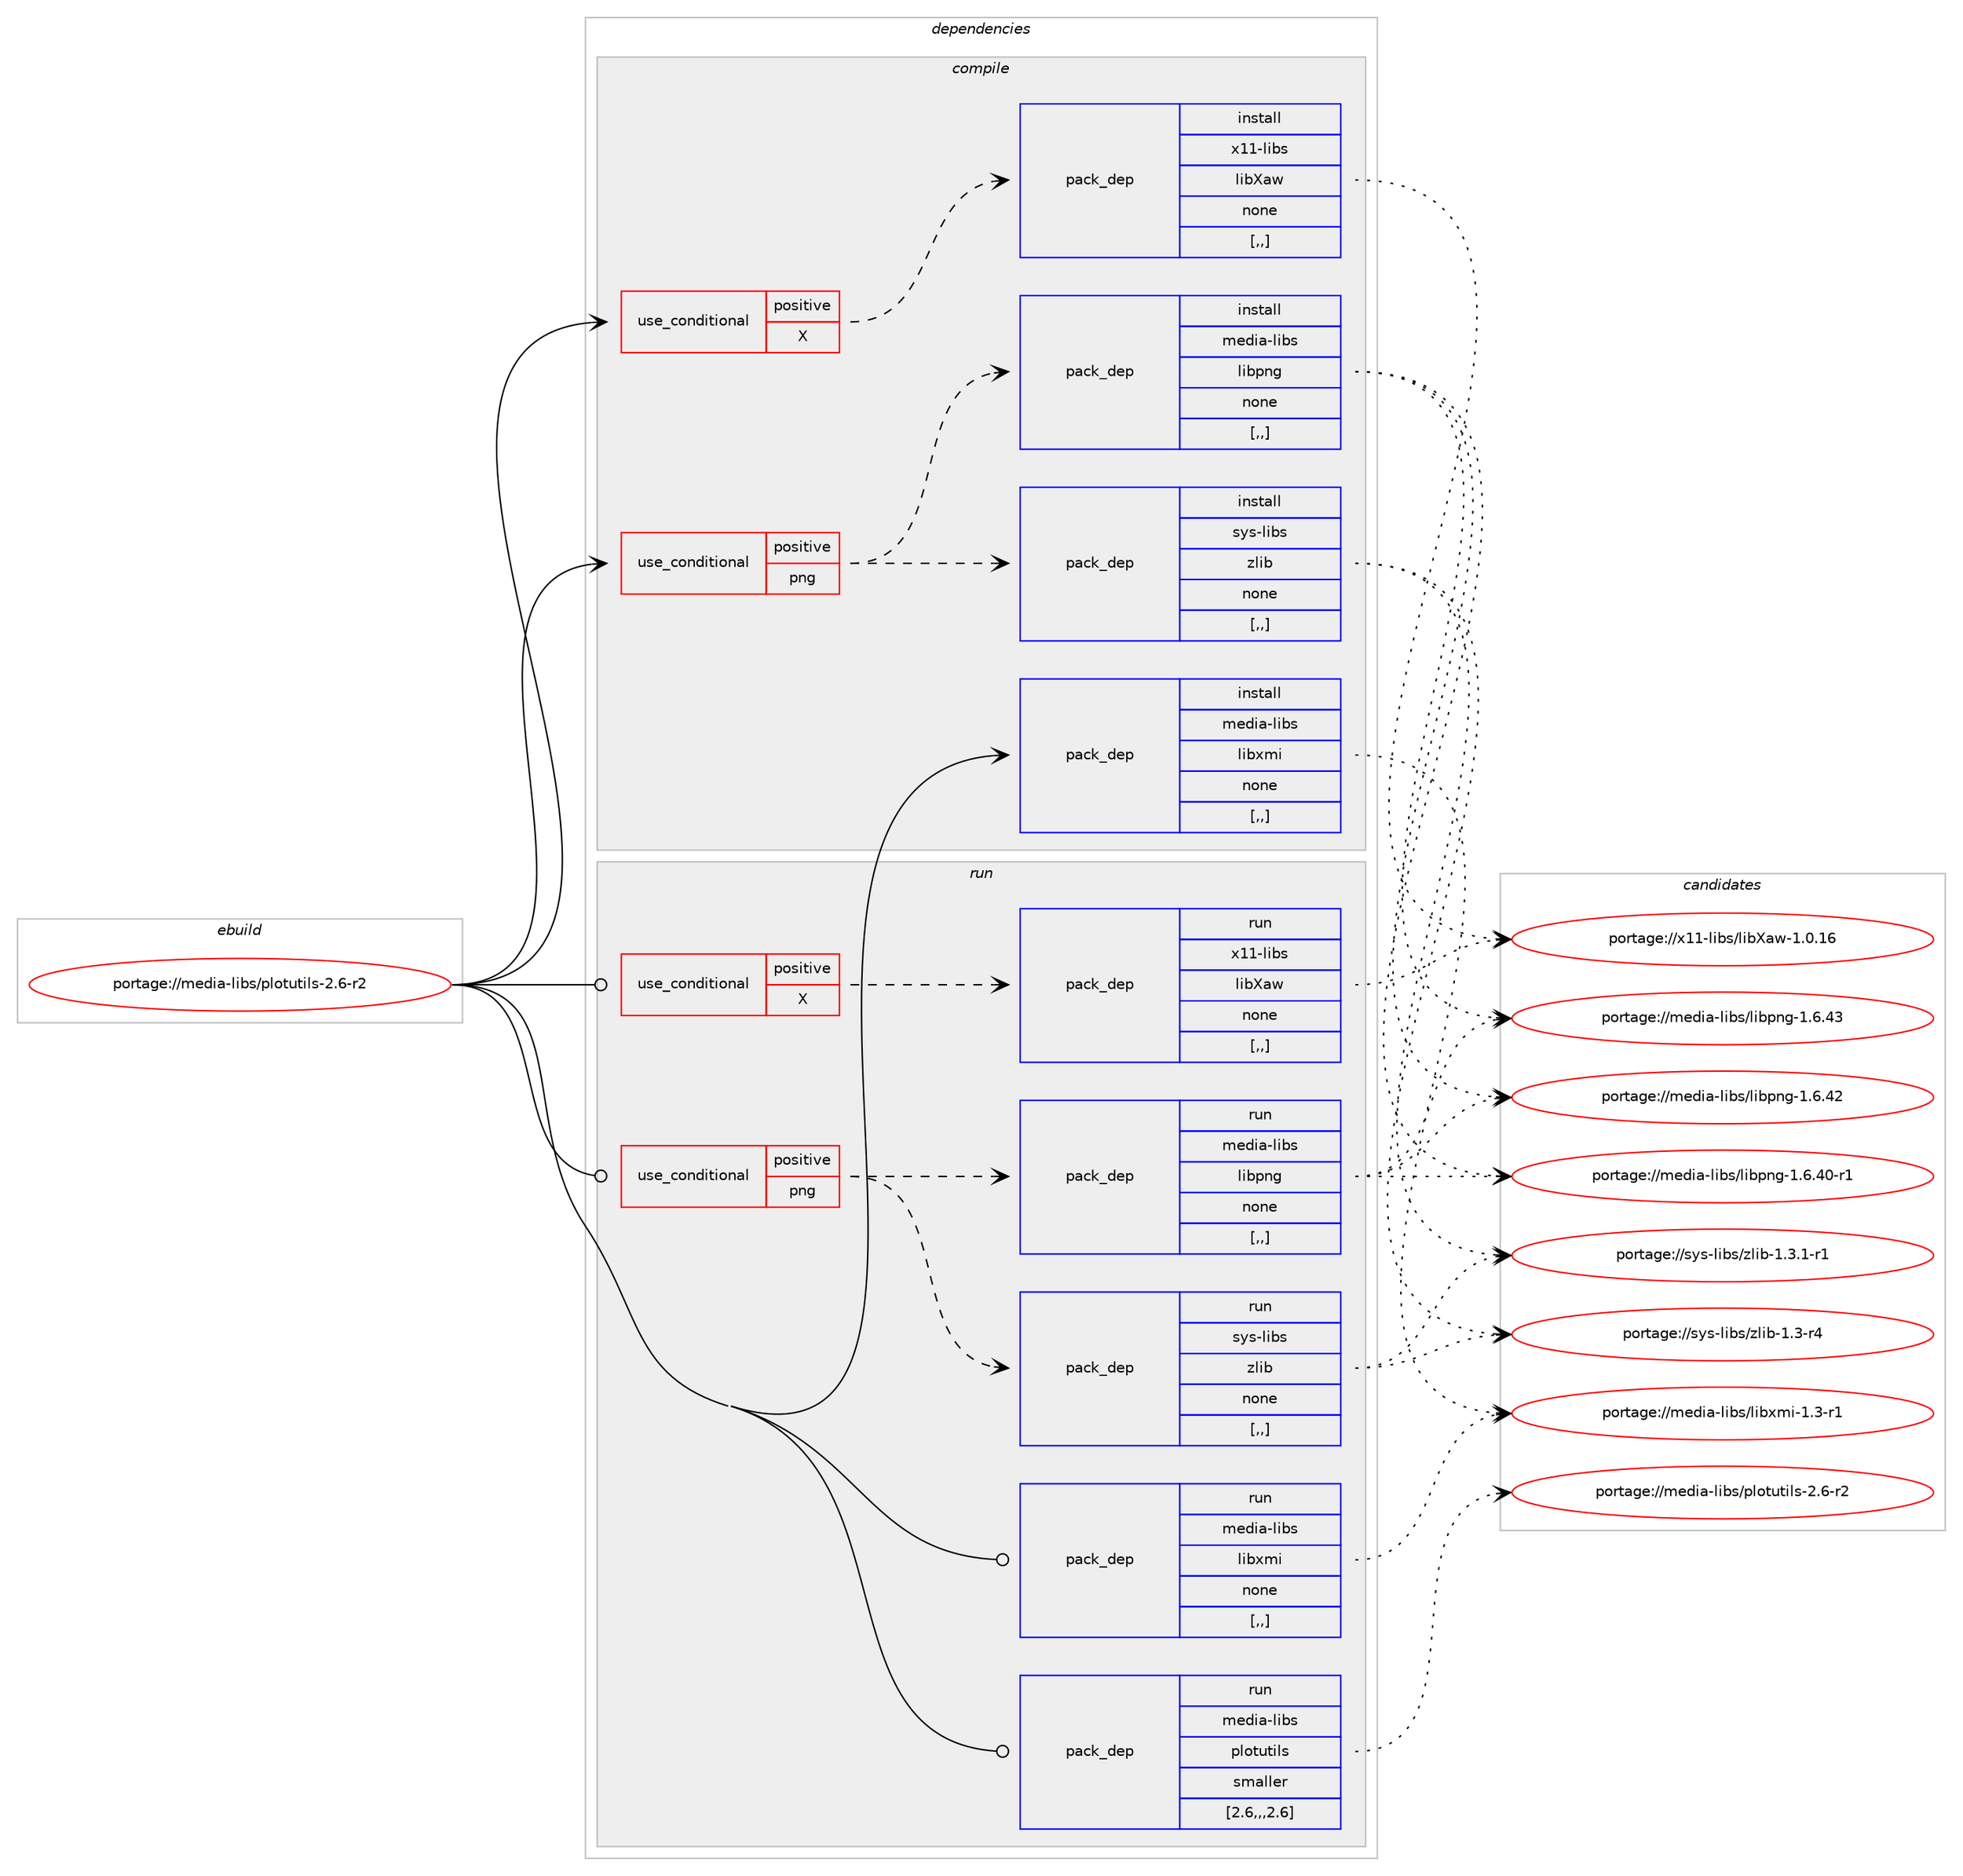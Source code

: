 digraph prolog {

# *************
# Graph options
# *************

newrank=true;
concentrate=true;
compound=true;
graph [rankdir=LR,fontname=Helvetica,fontsize=10,ranksep=1.5];#, ranksep=2.5, nodesep=0.2];
edge  [arrowhead=vee];
node  [fontname=Helvetica,fontsize=10];

# **********
# The ebuild
# **********

subgraph cluster_leftcol {
color=gray;
label=<<i>ebuild</i>>;
id [label="portage://media-libs/plotutils-2.6-r2", color=red, width=4, href="../media-libs/plotutils-2.6-r2.svg"];
}

# ****************
# The dependencies
# ****************

subgraph cluster_midcol {
color=gray;
label=<<i>dependencies</i>>;
subgraph cluster_compile {
fillcolor="#eeeeee";
style=filled;
label=<<i>compile</i>>;
subgraph cond77649 {
dependency305603 [label=<<TABLE BORDER="0" CELLBORDER="1" CELLSPACING="0" CELLPADDING="4"><TR><TD ROWSPAN="3" CELLPADDING="10">use_conditional</TD></TR><TR><TD>positive</TD></TR><TR><TD>X</TD></TR></TABLE>>, shape=none, color=red];
subgraph pack225569 {
dependency305604 [label=<<TABLE BORDER="0" CELLBORDER="1" CELLSPACING="0" CELLPADDING="4" WIDTH="220"><TR><TD ROWSPAN="6" CELLPADDING="30">pack_dep</TD></TR><TR><TD WIDTH="110">install</TD></TR><TR><TD>x11-libs</TD></TR><TR><TD>libXaw</TD></TR><TR><TD>none</TD></TR><TR><TD>[,,]</TD></TR></TABLE>>, shape=none, color=blue];
}
dependency305603:e -> dependency305604:w [weight=20,style="dashed",arrowhead="vee"];
}
id:e -> dependency305603:w [weight=20,style="solid",arrowhead="vee"];
subgraph cond77650 {
dependency305605 [label=<<TABLE BORDER="0" CELLBORDER="1" CELLSPACING="0" CELLPADDING="4"><TR><TD ROWSPAN="3" CELLPADDING="10">use_conditional</TD></TR><TR><TD>positive</TD></TR><TR><TD>png</TD></TR></TABLE>>, shape=none, color=red];
subgraph pack225570 {
dependency305606 [label=<<TABLE BORDER="0" CELLBORDER="1" CELLSPACING="0" CELLPADDING="4" WIDTH="220"><TR><TD ROWSPAN="6" CELLPADDING="30">pack_dep</TD></TR><TR><TD WIDTH="110">install</TD></TR><TR><TD>media-libs</TD></TR><TR><TD>libpng</TD></TR><TR><TD>none</TD></TR><TR><TD>[,,]</TD></TR></TABLE>>, shape=none, color=blue];
}
dependency305605:e -> dependency305606:w [weight=20,style="dashed",arrowhead="vee"];
subgraph pack225571 {
dependency305607 [label=<<TABLE BORDER="0" CELLBORDER="1" CELLSPACING="0" CELLPADDING="4" WIDTH="220"><TR><TD ROWSPAN="6" CELLPADDING="30">pack_dep</TD></TR><TR><TD WIDTH="110">install</TD></TR><TR><TD>sys-libs</TD></TR><TR><TD>zlib</TD></TR><TR><TD>none</TD></TR><TR><TD>[,,]</TD></TR></TABLE>>, shape=none, color=blue];
}
dependency305605:e -> dependency305607:w [weight=20,style="dashed",arrowhead="vee"];
}
id:e -> dependency305605:w [weight=20,style="solid",arrowhead="vee"];
subgraph pack225572 {
dependency305608 [label=<<TABLE BORDER="0" CELLBORDER="1" CELLSPACING="0" CELLPADDING="4" WIDTH="220"><TR><TD ROWSPAN="6" CELLPADDING="30">pack_dep</TD></TR><TR><TD WIDTH="110">install</TD></TR><TR><TD>media-libs</TD></TR><TR><TD>libxmi</TD></TR><TR><TD>none</TD></TR><TR><TD>[,,]</TD></TR></TABLE>>, shape=none, color=blue];
}
id:e -> dependency305608:w [weight=20,style="solid",arrowhead="vee"];
}
subgraph cluster_compileandrun {
fillcolor="#eeeeee";
style=filled;
label=<<i>compile and run</i>>;
}
subgraph cluster_run {
fillcolor="#eeeeee";
style=filled;
label=<<i>run</i>>;
subgraph cond77651 {
dependency305609 [label=<<TABLE BORDER="0" CELLBORDER="1" CELLSPACING="0" CELLPADDING="4"><TR><TD ROWSPAN="3" CELLPADDING="10">use_conditional</TD></TR><TR><TD>positive</TD></TR><TR><TD>X</TD></TR></TABLE>>, shape=none, color=red];
subgraph pack225573 {
dependency305610 [label=<<TABLE BORDER="0" CELLBORDER="1" CELLSPACING="0" CELLPADDING="4" WIDTH="220"><TR><TD ROWSPAN="6" CELLPADDING="30">pack_dep</TD></TR><TR><TD WIDTH="110">run</TD></TR><TR><TD>x11-libs</TD></TR><TR><TD>libXaw</TD></TR><TR><TD>none</TD></TR><TR><TD>[,,]</TD></TR></TABLE>>, shape=none, color=blue];
}
dependency305609:e -> dependency305610:w [weight=20,style="dashed",arrowhead="vee"];
}
id:e -> dependency305609:w [weight=20,style="solid",arrowhead="odot"];
subgraph cond77652 {
dependency305611 [label=<<TABLE BORDER="0" CELLBORDER="1" CELLSPACING="0" CELLPADDING="4"><TR><TD ROWSPAN="3" CELLPADDING="10">use_conditional</TD></TR><TR><TD>positive</TD></TR><TR><TD>png</TD></TR></TABLE>>, shape=none, color=red];
subgraph pack225574 {
dependency305612 [label=<<TABLE BORDER="0" CELLBORDER="1" CELLSPACING="0" CELLPADDING="4" WIDTH="220"><TR><TD ROWSPAN="6" CELLPADDING="30">pack_dep</TD></TR><TR><TD WIDTH="110">run</TD></TR><TR><TD>media-libs</TD></TR><TR><TD>libpng</TD></TR><TR><TD>none</TD></TR><TR><TD>[,,]</TD></TR></TABLE>>, shape=none, color=blue];
}
dependency305611:e -> dependency305612:w [weight=20,style="dashed",arrowhead="vee"];
subgraph pack225575 {
dependency305613 [label=<<TABLE BORDER="0" CELLBORDER="1" CELLSPACING="0" CELLPADDING="4" WIDTH="220"><TR><TD ROWSPAN="6" CELLPADDING="30">pack_dep</TD></TR><TR><TD WIDTH="110">run</TD></TR><TR><TD>sys-libs</TD></TR><TR><TD>zlib</TD></TR><TR><TD>none</TD></TR><TR><TD>[,,]</TD></TR></TABLE>>, shape=none, color=blue];
}
dependency305611:e -> dependency305613:w [weight=20,style="dashed",arrowhead="vee"];
}
id:e -> dependency305611:w [weight=20,style="solid",arrowhead="odot"];
subgraph pack225576 {
dependency305614 [label=<<TABLE BORDER="0" CELLBORDER="1" CELLSPACING="0" CELLPADDING="4" WIDTH="220"><TR><TD ROWSPAN="6" CELLPADDING="30">pack_dep</TD></TR><TR><TD WIDTH="110">run</TD></TR><TR><TD>media-libs</TD></TR><TR><TD>libxmi</TD></TR><TR><TD>none</TD></TR><TR><TD>[,,]</TD></TR></TABLE>>, shape=none, color=blue];
}
id:e -> dependency305614:w [weight=20,style="solid",arrowhead="odot"];
subgraph pack225577 {
dependency305615 [label=<<TABLE BORDER="0" CELLBORDER="1" CELLSPACING="0" CELLPADDING="4" WIDTH="220"><TR><TD ROWSPAN="6" CELLPADDING="30">pack_dep</TD></TR><TR><TD WIDTH="110">run</TD></TR><TR><TD>media-libs</TD></TR><TR><TD>plotutils</TD></TR><TR><TD>smaller</TD></TR><TR><TD>[2.6,,,2.6]</TD></TR></TABLE>>, shape=none, color=blue];
}
id:e -> dependency305615:w [weight=20,style="solid",arrowhead="odot"];
}
}

# **************
# The candidates
# **************

subgraph cluster_choices {
rank=same;
color=gray;
label=<<i>candidates</i>>;

subgraph choice225569 {
color=black;
nodesep=1;
choice120494945108105981154710810598889711945494648464954 [label="portage://x11-libs/libXaw-1.0.16", color=red, width=4,href="../x11-libs/libXaw-1.0.16.svg"];
dependency305604:e -> choice120494945108105981154710810598889711945494648464954:w [style=dotted,weight="100"];
}
subgraph choice225570 {
color=black;
nodesep=1;
choice109101100105974510810598115471081059811211010345494654465251 [label="portage://media-libs/libpng-1.6.43", color=red, width=4,href="../media-libs/libpng-1.6.43.svg"];
choice109101100105974510810598115471081059811211010345494654465250 [label="portage://media-libs/libpng-1.6.42", color=red, width=4,href="../media-libs/libpng-1.6.42.svg"];
choice1091011001059745108105981154710810598112110103454946544652484511449 [label="portage://media-libs/libpng-1.6.40-r1", color=red, width=4,href="../media-libs/libpng-1.6.40-r1.svg"];
dependency305606:e -> choice109101100105974510810598115471081059811211010345494654465251:w [style=dotted,weight="100"];
dependency305606:e -> choice109101100105974510810598115471081059811211010345494654465250:w [style=dotted,weight="100"];
dependency305606:e -> choice1091011001059745108105981154710810598112110103454946544652484511449:w [style=dotted,weight="100"];
}
subgraph choice225571 {
color=black;
nodesep=1;
choice115121115451081059811547122108105984549465146494511449 [label="portage://sys-libs/zlib-1.3.1-r1", color=red, width=4,href="../sys-libs/zlib-1.3.1-r1.svg"];
choice11512111545108105981154712210810598454946514511452 [label="portage://sys-libs/zlib-1.3-r4", color=red, width=4,href="../sys-libs/zlib-1.3-r4.svg"];
dependency305607:e -> choice115121115451081059811547122108105984549465146494511449:w [style=dotted,weight="100"];
dependency305607:e -> choice11512111545108105981154712210810598454946514511452:w [style=dotted,weight="100"];
}
subgraph choice225572 {
color=black;
nodesep=1;
choice1091011001059745108105981154710810598120109105454946514511449 [label="portage://media-libs/libxmi-1.3-r1", color=red, width=4,href="../media-libs/libxmi-1.3-r1.svg"];
dependency305608:e -> choice1091011001059745108105981154710810598120109105454946514511449:w [style=dotted,weight="100"];
}
subgraph choice225573 {
color=black;
nodesep=1;
choice120494945108105981154710810598889711945494648464954 [label="portage://x11-libs/libXaw-1.0.16", color=red, width=4,href="../x11-libs/libXaw-1.0.16.svg"];
dependency305610:e -> choice120494945108105981154710810598889711945494648464954:w [style=dotted,weight="100"];
}
subgraph choice225574 {
color=black;
nodesep=1;
choice109101100105974510810598115471081059811211010345494654465251 [label="portage://media-libs/libpng-1.6.43", color=red, width=4,href="../media-libs/libpng-1.6.43.svg"];
choice109101100105974510810598115471081059811211010345494654465250 [label="portage://media-libs/libpng-1.6.42", color=red, width=4,href="../media-libs/libpng-1.6.42.svg"];
choice1091011001059745108105981154710810598112110103454946544652484511449 [label="portage://media-libs/libpng-1.6.40-r1", color=red, width=4,href="../media-libs/libpng-1.6.40-r1.svg"];
dependency305612:e -> choice109101100105974510810598115471081059811211010345494654465251:w [style=dotted,weight="100"];
dependency305612:e -> choice109101100105974510810598115471081059811211010345494654465250:w [style=dotted,weight="100"];
dependency305612:e -> choice1091011001059745108105981154710810598112110103454946544652484511449:w [style=dotted,weight="100"];
}
subgraph choice225575 {
color=black;
nodesep=1;
choice115121115451081059811547122108105984549465146494511449 [label="portage://sys-libs/zlib-1.3.1-r1", color=red, width=4,href="../sys-libs/zlib-1.3.1-r1.svg"];
choice11512111545108105981154712210810598454946514511452 [label="portage://sys-libs/zlib-1.3-r4", color=red, width=4,href="../sys-libs/zlib-1.3-r4.svg"];
dependency305613:e -> choice115121115451081059811547122108105984549465146494511449:w [style=dotted,weight="100"];
dependency305613:e -> choice11512111545108105981154712210810598454946514511452:w [style=dotted,weight="100"];
}
subgraph choice225576 {
color=black;
nodesep=1;
choice1091011001059745108105981154710810598120109105454946514511449 [label="portage://media-libs/libxmi-1.3-r1", color=red, width=4,href="../media-libs/libxmi-1.3-r1.svg"];
dependency305614:e -> choice1091011001059745108105981154710810598120109105454946514511449:w [style=dotted,weight="100"];
}
subgraph choice225577 {
color=black;
nodesep=1;
choice10910110010597451081059811547112108111116117116105108115455046544511450 [label="portage://media-libs/plotutils-2.6-r2", color=red, width=4,href="../media-libs/plotutils-2.6-r2.svg"];
dependency305615:e -> choice10910110010597451081059811547112108111116117116105108115455046544511450:w [style=dotted,weight="100"];
}
}

}
